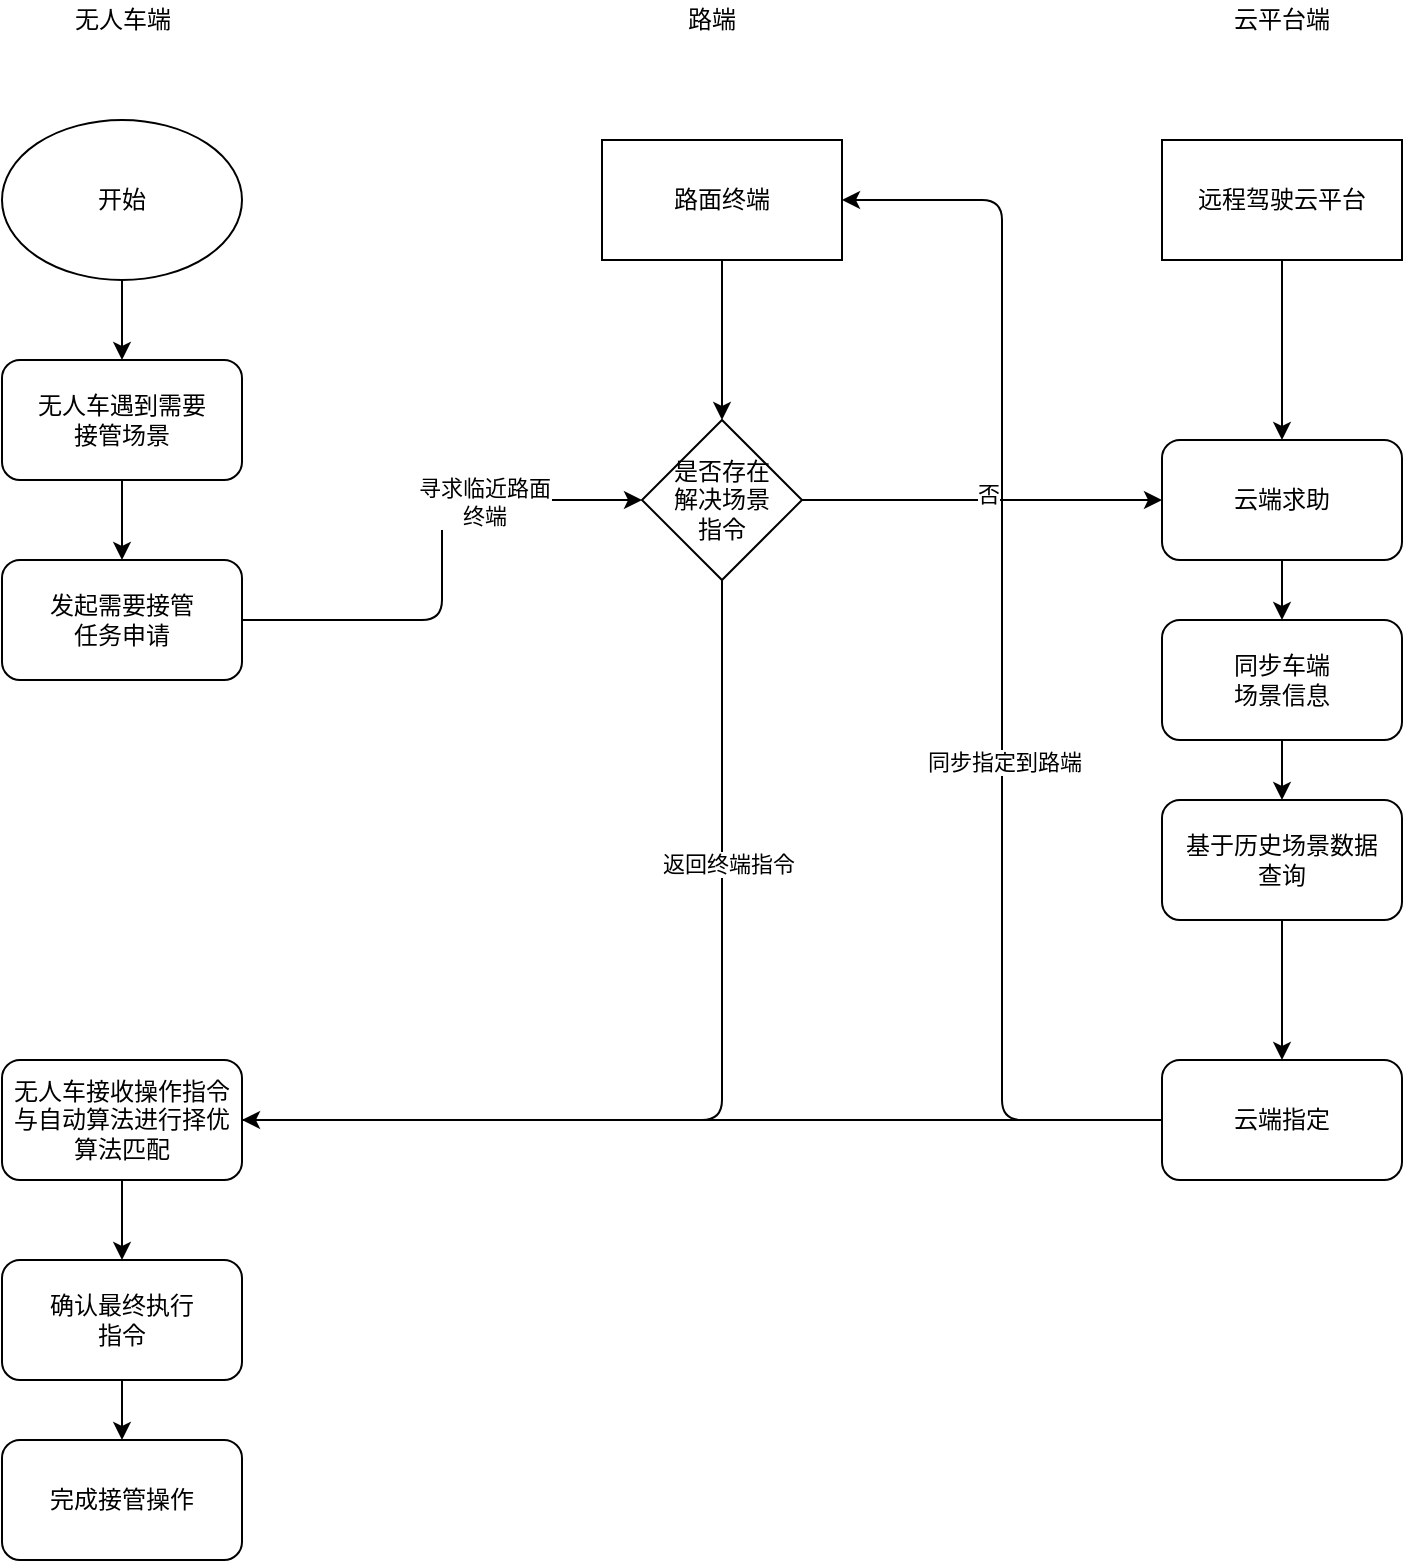 <mxfile version="13.10.4" type="github">
  <diagram id="wOwt1rjwt9cGAp_TP0rn" name="Page-1">
    <mxGraphModel dx="2066" dy="1131" grid="1" gridSize="10" guides="1" tooltips="1" connect="1" arrows="1" fold="1" page="1" pageScale="1" pageWidth="827" pageHeight="1169" math="0" shadow="0">
      <root>
        <mxCell id="0" />
        <mxCell id="1" parent="0" />
        <mxCell id="OFSOkuGfqPeDkkTLP1HN-1" value="" style="edgeStyle=orthogonalEdgeStyle;rounded=0;orthogonalLoop=1;jettySize=auto;html=1;" edge="1" parent="1" source="OFSOkuGfqPeDkkTLP1HN-2" target="OFSOkuGfqPeDkkTLP1HN-4">
          <mxGeometry relative="1" as="geometry" />
        </mxCell>
        <mxCell id="OFSOkuGfqPeDkkTLP1HN-2" value="开始" style="ellipse;whiteSpace=wrap;html=1;" vertex="1" parent="1">
          <mxGeometry x="70" y="120" width="120" height="80" as="geometry" />
        </mxCell>
        <mxCell id="OFSOkuGfqPeDkkTLP1HN-3" value="" style="edgeStyle=orthogonalEdgeStyle;rounded=0;orthogonalLoop=1;jettySize=auto;html=1;" edge="1" parent="1" source="OFSOkuGfqPeDkkTLP1HN-4" target="OFSOkuGfqPeDkkTLP1HN-5">
          <mxGeometry relative="1" as="geometry" />
        </mxCell>
        <mxCell id="OFSOkuGfqPeDkkTLP1HN-4" value="无人车遇到需要&lt;br&gt;接管场景" style="rounded=1;whiteSpace=wrap;html=1;" vertex="1" parent="1">
          <mxGeometry x="70" y="240" width="120" height="60" as="geometry" />
        </mxCell>
        <mxCell id="OFSOkuGfqPeDkkTLP1HN-5" value="发起需要接管&lt;br&gt;任务申请" style="rounded=1;whiteSpace=wrap;html=1;" vertex="1" parent="1">
          <mxGeometry x="70" y="340" width="120" height="60" as="geometry" />
        </mxCell>
        <mxCell id="OFSOkuGfqPeDkkTLP1HN-7" value="远程驾驶云平台" style="rounded=0;whiteSpace=wrap;html=1;" vertex="1" parent="1">
          <mxGeometry x="650" y="130" width="120" height="60" as="geometry" />
        </mxCell>
        <mxCell id="OFSOkuGfqPeDkkTLP1HN-13" value="" style="edgeStyle=orthogonalEdgeStyle;rounded=0;orthogonalLoop=1;jettySize=auto;html=1;" edge="1" parent="1" source="OFSOkuGfqPeDkkTLP1HN-14" target="OFSOkuGfqPeDkkTLP1HN-16">
          <mxGeometry relative="1" as="geometry" />
        </mxCell>
        <mxCell id="OFSOkuGfqPeDkkTLP1HN-14" value="无人车接收操作指令&lt;br&gt;与自动算法进行择优算法匹配" style="rounded=1;whiteSpace=wrap;html=1;" vertex="1" parent="1">
          <mxGeometry x="70" y="590" width="120" height="60" as="geometry" />
        </mxCell>
        <mxCell id="OFSOkuGfqPeDkkTLP1HN-15" value="" style="edgeStyle=orthogonalEdgeStyle;rounded=0;orthogonalLoop=1;jettySize=auto;html=1;" edge="1" parent="1" source="OFSOkuGfqPeDkkTLP1HN-16" target="OFSOkuGfqPeDkkTLP1HN-17">
          <mxGeometry relative="1" as="geometry" />
        </mxCell>
        <mxCell id="OFSOkuGfqPeDkkTLP1HN-16" value="确认最终执行&lt;br&gt;指令" style="rounded=1;whiteSpace=wrap;html=1;" vertex="1" parent="1">
          <mxGeometry x="70" y="690" width="120" height="60" as="geometry" />
        </mxCell>
        <mxCell id="OFSOkuGfqPeDkkTLP1HN-17" value="完成接管操作" style="rounded=1;whiteSpace=wrap;html=1;" vertex="1" parent="1">
          <mxGeometry x="70" y="780" width="120" height="60" as="geometry" />
        </mxCell>
        <mxCell id="OFSOkuGfqPeDkkTLP1HN-18" value="无人车端" style="text;html=1;strokeColor=none;fillColor=none;align=center;verticalAlign=middle;whiteSpace=wrap;rounded=0;" vertex="1" parent="1">
          <mxGeometry x="82.5" y="60" width="95" height="20" as="geometry" />
        </mxCell>
        <mxCell id="OFSOkuGfqPeDkkTLP1HN-19" value="云平台端" style="text;html=1;strokeColor=none;fillColor=none;align=center;verticalAlign=middle;whiteSpace=wrap;rounded=0;" vertex="1" parent="1">
          <mxGeometry x="665" y="60" width="90" height="20" as="geometry" />
        </mxCell>
        <mxCell id="OFSOkuGfqPeDkkTLP1HN-23" value="" style="edgeStyle=orthogonalEdgeStyle;rounded=0;orthogonalLoop=1;jettySize=auto;html=1;" edge="1" parent="1" source="OFSOkuGfqPeDkkTLP1HN-24" target="OFSOkuGfqPeDkkTLP1HN-28">
          <mxGeometry relative="1" as="geometry" />
        </mxCell>
        <mxCell id="OFSOkuGfqPeDkkTLP1HN-24" value="云端求助" style="rounded=1;whiteSpace=wrap;html=1;" vertex="1" parent="1">
          <mxGeometry x="650" y="280" width="120" height="60" as="geometry" />
        </mxCell>
        <mxCell id="OFSOkuGfqPeDkkTLP1HN-25" value="" style="endArrow=classic;html=1;exitX=0.5;exitY=1;exitDx=0;exitDy=0;entryX=0.5;entryY=0;entryDx=0;entryDy=0;edgeStyle=orthogonalEdgeStyle;" edge="1" parent="1" source="OFSOkuGfqPeDkkTLP1HN-7" target="OFSOkuGfqPeDkkTLP1HN-24">
          <mxGeometry width="50" height="50" relative="1" as="geometry">
            <mxPoint x="775" y="470" as="sourcePoint" />
            <mxPoint x="825" y="420" as="targetPoint" />
          </mxGeometry>
        </mxCell>
        <mxCell id="OFSOkuGfqPeDkkTLP1HN-27" value="" style="edgeStyle=orthogonalEdgeStyle;rounded=0;orthogonalLoop=1;jettySize=auto;html=1;" edge="1" parent="1" source="OFSOkuGfqPeDkkTLP1HN-28" target="OFSOkuGfqPeDkkTLP1HN-30">
          <mxGeometry relative="1" as="geometry" />
        </mxCell>
        <mxCell id="OFSOkuGfqPeDkkTLP1HN-28" value="同步车端&lt;br&gt;场景信息" style="rounded=1;whiteSpace=wrap;html=1;" vertex="1" parent="1">
          <mxGeometry x="650" y="370" width="120" height="60" as="geometry" />
        </mxCell>
        <mxCell id="OFSOkuGfqPeDkkTLP1HN-29" value="" style="edgeStyle=orthogonalEdgeStyle;rounded=0;orthogonalLoop=1;jettySize=auto;html=1;" edge="1" parent="1" source="OFSOkuGfqPeDkkTLP1HN-30" target="OFSOkuGfqPeDkkTLP1HN-31">
          <mxGeometry relative="1" as="geometry" />
        </mxCell>
        <mxCell id="OFSOkuGfqPeDkkTLP1HN-30" value="基于历史场景数据&lt;br&gt;查询" style="rounded=1;whiteSpace=wrap;html=1;" vertex="1" parent="1">
          <mxGeometry x="650" y="460" width="120" height="60" as="geometry" />
        </mxCell>
        <mxCell id="OFSOkuGfqPeDkkTLP1HN-31" value="云端指定" style="rounded=1;whiteSpace=wrap;html=1;" vertex="1" parent="1">
          <mxGeometry x="650" y="590" width="120" height="60" as="geometry" />
        </mxCell>
        <mxCell id="OFSOkuGfqPeDkkTLP1HN-32" value="" style="endArrow=classic;html=1;exitX=0;exitY=0.5;exitDx=0;exitDy=0;entryX=1;entryY=0.5;entryDx=0;entryDy=0;edgeStyle=orthogonalEdgeStyle;" edge="1" parent="1" source="OFSOkuGfqPeDkkTLP1HN-31" target="OFSOkuGfqPeDkkTLP1HN-14">
          <mxGeometry width="50" height="50" relative="1" as="geometry">
            <mxPoint x="390" y="710" as="sourcePoint" />
            <mxPoint x="440" y="660" as="targetPoint" />
            <Array as="points">
              <mxPoint x="540" y="620" />
              <mxPoint x="540" y="620" />
            </Array>
          </mxGeometry>
        </mxCell>
        <mxCell id="OFSOkuGfqPeDkkTLP1HN-46" value="" style="edgeStyle=orthogonalEdgeStyle;rounded=0;orthogonalLoop=1;jettySize=auto;html=1;" edge="1" parent="1" source="OFSOkuGfqPeDkkTLP1HN-41">
          <mxGeometry relative="1" as="geometry">
            <mxPoint x="430" y="270" as="targetPoint" />
          </mxGeometry>
        </mxCell>
        <mxCell id="OFSOkuGfqPeDkkTLP1HN-41" value="路面终端" style="rounded=0;whiteSpace=wrap;html=1;" vertex="1" parent="1">
          <mxGeometry x="370" y="130" width="120" height="60" as="geometry" />
        </mxCell>
        <mxCell id="OFSOkuGfqPeDkkTLP1HN-42" value="路端" style="text;html=1;strokeColor=none;fillColor=none;align=center;verticalAlign=middle;whiteSpace=wrap;rounded=0;" vertex="1" parent="1">
          <mxGeometry x="380" y="60" width="90" height="20" as="geometry" />
        </mxCell>
        <mxCell id="OFSOkuGfqPeDkkTLP1HN-44" value="" style="endArrow=classic;html=1;exitX=1;exitY=0.5;exitDx=0;exitDy=0;entryX=0;entryY=0.5;entryDx=0;entryDy=0;edgeStyle=orthogonalEdgeStyle;" edge="1" parent="1" source="OFSOkuGfqPeDkkTLP1HN-5" target="OFSOkuGfqPeDkkTLP1HN-47">
          <mxGeometry width="50" height="50" relative="1" as="geometry">
            <mxPoint x="240" y="420" as="sourcePoint" />
            <mxPoint x="370" y="310" as="targetPoint" />
          </mxGeometry>
        </mxCell>
        <mxCell id="OFSOkuGfqPeDkkTLP1HN-45" value="寻求临近路面&lt;br&gt;终端" style="edgeLabel;html=1;align=center;verticalAlign=middle;resizable=0;points=[];" vertex="1" connectable="0" parent="OFSOkuGfqPeDkkTLP1HN-44">
          <mxGeometry x="0.392" y="-1" relative="1" as="geometry">
            <mxPoint as="offset" />
          </mxGeometry>
        </mxCell>
        <mxCell id="OFSOkuGfqPeDkkTLP1HN-47" value="是否存在&lt;br&gt;解决场景&lt;br&gt;指令" style="rhombus;whiteSpace=wrap;html=1;" vertex="1" parent="1">
          <mxGeometry x="390" y="270" width="80" height="80" as="geometry" />
        </mxCell>
        <mxCell id="OFSOkuGfqPeDkkTLP1HN-48" value="" style="endArrow=classic;html=1;exitX=1;exitY=0.5;exitDx=0;exitDy=0;entryX=0;entryY=0.5;entryDx=0;entryDy=0;" edge="1" parent="1" source="OFSOkuGfqPeDkkTLP1HN-47" target="OFSOkuGfqPeDkkTLP1HN-24">
          <mxGeometry width="50" height="50" relative="1" as="geometry">
            <mxPoint x="510" y="450" as="sourcePoint" />
            <mxPoint x="560" y="400" as="targetPoint" />
          </mxGeometry>
        </mxCell>
        <mxCell id="OFSOkuGfqPeDkkTLP1HN-49" value="否" style="edgeLabel;html=1;align=center;verticalAlign=middle;resizable=0;points=[];" vertex="1" connectable="0" parent="OFSOkuGfqPeDkkTLP1HN-48">
          <mxGeometry x="0.033" y="3" relative="1" as="geometry">
            <mxPoint as="offset" />
          </mxGeometry>
        </mxCell>
        <mxCell id="OFSOkuGfqPeDkkTLP1HN-50" value="" style="endArrow=none;html=1;entryX=0.5;entryY=1;entryDx=0;entryDy=0;edgeStyle=orthogonalEdgeStyle;exitX=1;exitY=0.5;exitDx=0;exitDy=0;" edge="1" parent="1" source="OFSOkuGfqPeDkkTLP1HN-14" target="OFSOkuGfqPeDkkTLP1HN-47">
          <mxGeometry width="50" height="50" relative="1" as="geometry">
            <mxPoint x="200" y="730" as="sourcePoint" />
            <mxPoint x="450" y="500" as="targetPoint" />
          </mxGeometry>
        </mxCell>
        <mxCell id="OFSOkuGfqPeDkkTLP1HN-51" value="返回终端指令" style="edgeLabel;html=1;align=center;verticalAlign=middle;resizable=0;points=[];" vertex="1" connectable="0" parent="OFSOkuGfqPeDkkTLP1HN-50">
          <mxGeometry x="0.446" y="-3" relative="1" as="geometry">
            <mxPoint as="offset" />
          </mxGeometry>
        </mxCell>
        <mxCell id="OFSOkuGfqPeDkkTLP1HN-53" value="" style="endArrow=classic;html=1;exitX=0;exitY=0.5;exitDx=0;exitDy=0;entryX=1;entryY=0.5;entryDx=0;entryDy=0;edgeStyle=orthogonalEdgeStyle;" edge="1" parent="1" source="OFSOkuGfqPeDkkTLP1HN-31" target="OFSOkuGfqPeDkkTLP1HN-41">
          <mxGeometry width="50" height="50" relative="1" as="geometry">
            <mxPoint x="540" y="740" as="sourcePoint" />
            <mxPoint x="590" y="690" as="targetPoint" />
          </mxGeometry>
        </mxCell>
        <mxCell id="OFSOkuGfqPeDkkTLP1HN-55" value="同步指定到路端" style="edgeLabel;html=1;align=center;verticalAlign=middle;resizable=0;points=[];" vertex="1" connectable="0" parent="OFSOkuGfqPeDkkTLP1HN-53">
          <mxGeometry x="-0.165" y="-1" relative="1" as="geometry">
            <mxPoint as="offset" />
          </mxGeometry>
        </mxCell>
      </root>
    </mxGraphModel>
  </diagram>
</mxfile>
